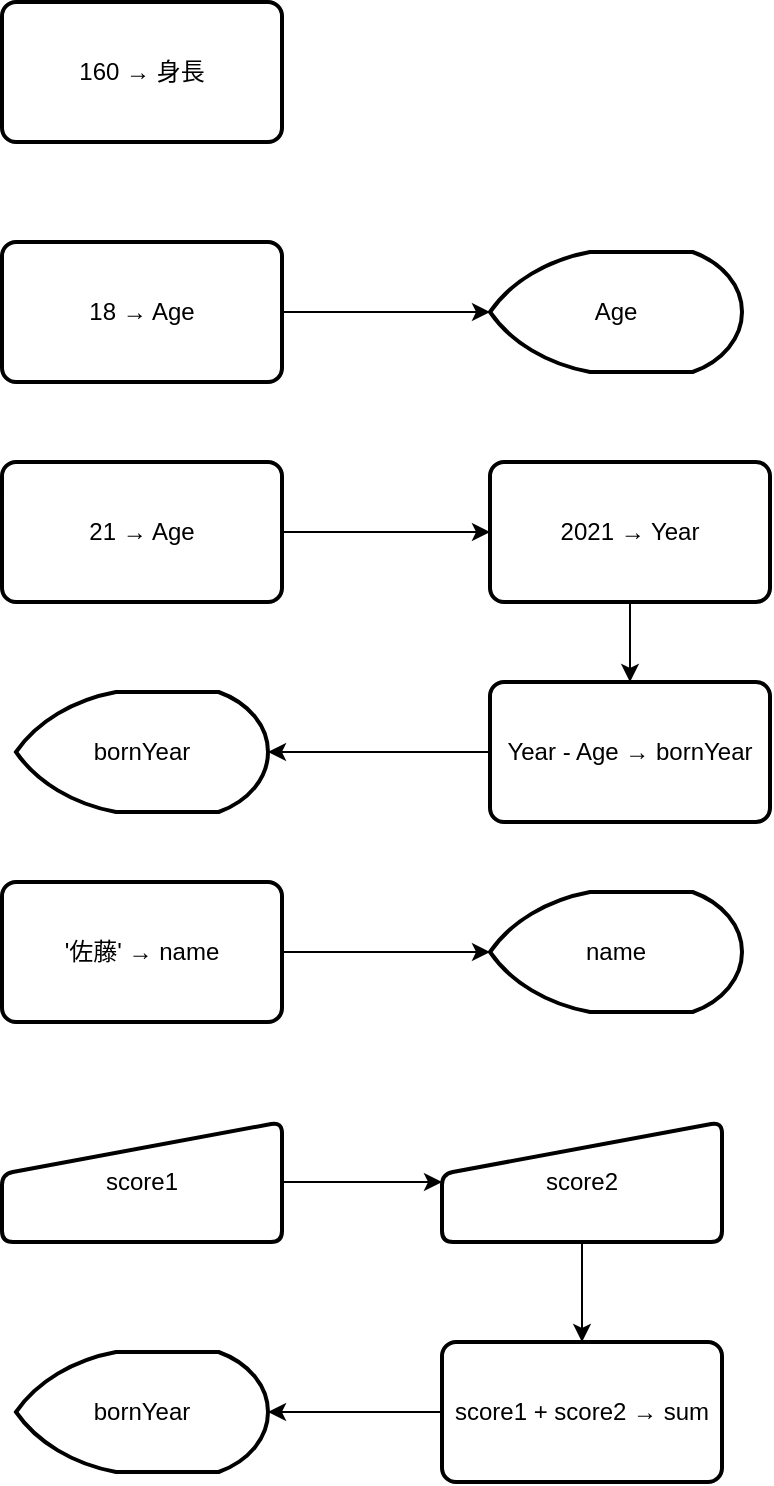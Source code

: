 <mxfile version="14.6.13" type="device"><diagram id="TgTe3VE3TvpL2QEvb-FO" name="第 1 页"><mxGraphModel dx="1024" dy="752" grid="1" gridSize="10" guides="1" tooltips="1" connect="1" arrows="1" fold="1" page="1" pageScale="1" pageWidth="827" pageHeight="1169" math="0" shadow="0"><root><mxCell id="0"/><mxCell id="1" parent="0"/><mxCell id="ZSKJhnJLqH2tdy7tKtj4-1" value="160 → 身長" style="rounded=1;whiteSpace=wrap;html=1;absoluteArcSize=1;arcSize=14;strokeWidth=2;" parent="1" vertex="1"><mxGeometry x="170" y="110" width="140" height="70" as="geometry"/></mxCell><mxCell id="ZSKJhnJLqH2tdy7tKtj4-5" style="edgeStyle=orthogonalEdgeStyle;rounded=0;orthogonalLoop=1;jettySize=auto;html=1;exitX=1;exitY=0.5;exitDx=0;exitDy=0;entryX=0;entryY=0.5;entryDx=0;entryDy=0;entryPerimeter=0;" parent="1" source="ZSKJhnJLqH2tdy7tKtj4-3" target="ZSKJhnJLqH2tdy7tKtj4-4" edge="1"><mxGeometry relative="1" as="geometry"/></mxCell><mxCell id="ZSKJhnJLqH2tdy7tKtj4-3" value="18 → Age" style="rounded=1;whiteSpace=wrap;html=1;absoluteArcSize=1;arcSize=14;strokeWidth=2;" parent="1" vertex="1"><mxGeometry x="170" y="230" width="140" height="70" as="geometry"/></mxCell><mxCell id="ZSKJhnJLqH2tdy7tKtj4-4" value="Age" style="strokeWidth=2;html=1;shape=mxgraph.flowchart.display;whiteSpace=wrap;" parent="1" vertex="1"><mxGeometry x="414" y="235" width="126" height="60" as="geometry"/></mxCell><mxCell id="ZSKJhnJLqH2tdy7tKtj4-12" value="" style="edgeStyle=orthogonalEdgeStyle;rounded=0;orthogonalLoop=1;jettySize=auto;html=1;" parent="1" source="ZSKJhnJLqH2tdy7tKtj4-7" target="ZSKJhnJLqH2tdy7tKtj4-11" edge="1"><mxGeometry relative="1" as="geometry"/></mxCell><mxCell id="ZSKJhnJLqH2tdy7tKtj4-7" value="2021 → Year" style="rounded=1;whiteSpace=wrap;html=1;absoluteArcSize=1;arcSize=14;strokeWidth=2;" parent="1" vertex="1"><mxGeometry x="414" y="340" width="140" height="70" as="geometry"/></mxCell><mxCell id="ZSKJhnJLqH2tdy7tKtj4-8" value="bornYear" style="strokeWidth=2;html=1;shape=mxgraph.flowchart.display;whiteSpace=wrap;" parent="1" vertex="1"><mxGeometry x="177" y="455" width="126" height="60" as="geometry"/></mxCell><mxCell id="ZSKJhnJLqH2tdy7tKtj4-9" style="edgeStyle=orthogonalEdgeStyle;rounded=0;orthogonalLoop=1;jettySize=auto;html=1;exitX=1;exitY=0.5;exitDx=0;exitDy=0;entryX=0;entryY=0.5;entryDx=0;entryDy=0;" parent="1" source="ZSKJhnJLqH2tdy7tKtj4-10" target="ZSKJhnJLqH2tdy7tKtj4-7" edge="1"><mxGeometry relative="1" as="geometry"><mxPoint x="414" y="375" as="targetPoint"/></mxGeometry></mxCell><mxCell id="ZSKJhnJLqH2tdy7tKtj4-10" value="21 → Age" style="rounded=1;whiteSpace=wrap;html=1;absoluteArcSize=1;arcSize=14;strokeWidth=2;" parent="1" vertex="1"><mxGeometry x="170" y="340" width="140" height="70" as="geometry"/></mxCell><mxCell id="ZSKJhnJLqH2tdy7tKtj4-13" style="edgeStyle=orthogonalEdgeStyle;rounded=0;orthogonalLoop=1;jettySize=auto;html=1;exitX=0;exitY=0.5;exitDx=0;exitDy=0;entryX=1;entryY=0.5;entryDx=0;entryDy=0;entryPerimeter=0;" parent="1" source="ZSKJhnJLqH2tdy7tKtj4-11" target="ZSKJhnJLqH2tdy7tKtj4-8" edge="1"><mxGeometry relative="1" as="geometry"/></mxCell><mxCell id="ZSKJhnJLqH2tdy7tKtj4-11" value="Year - Age → bornYear" style="rounded=1;whiteSpace=wrap;html=1;absoluteArcSize=1;arcSize=14;strokeWidth=2;" parent="1" vertex="1"><mxGeometry x="414" y="450" width="140" height="70" as="geometry"/></mxCell><mxCell id="ZSKJhnJLqH2tdy7tKtj4-14" style="edgeStyle=orthogonalEdgeStyle;rounded=0;orthogonalLoop=1;jettySize=auto;html=1;exitX=1;exitY=0.5;exitDx=0;exitDy=0;entryX=0;entryY=0.5;entryDx=0;entryDy=0;entryPerimeter=0;" parent="1" source="ZSKJhnJLqH2tdy7tKtj4-15" target="ZSKJhnJLqH2tdy7tKtj4-16" edge="1"><mxGeometry relative="1" as="geometry"/></mxCell><mxCell id="ZSKJhnJLqH2tdy7tKtj4-15" value="'佐藤' → name" style="rounded=1;whiteSpace=wrap;html=1;absoluteArcSize=1;arcSize=14;strokeWidth=2;" parent="1" vertex="1"><mxGeometry x="170" y="550" width="140" height="70" as="geometry"/></mxCell><mxCell id="ZSKJhnJLqH2tdy7tKtj4-16" value="name" style="strokeWidth=2;html=1;shape=mxgraph.flowchart.display;whiteSpace=wrap;" parent="1" vertex="1"><mxGeometry x="414" y="555" width="126" height="60" as="geometry"/></mxCell><mxCell id="ZSKJhnJLqH2tdy7tKtj4-19" value="" style="edgeStyle=orthogonalEdgeStyle;rounded=0;orthogonalLoop=1;jettySize=auto;html=1;" parent="1" source="ZSKJhnJLqH2tdy7tKtj4-17" target="ZSKJhnJLqH2tdy7tKtj4-18" edge="1"><mxGeometry relative="1" as="geometry"/></mxCell><mxCell id="ZSKJhnJLqH2tdy7tKtj4-17" value="score1" style="html=1;strokeWidth=2;shape=manualInput;whiteSpace=wrap;rounded=1;size=26;arcSize=11;" parent="1" vertex="1"><mxGeometry x="170" y="670" width="140" height="60" as="geometry"/></mxCell><mxCell id="ZSKJhnJLqH2tdy7tKtj4-23" style="edgeStyle=orthogonalEdgeStyle;rounded=0;orthogonalLoop=1;jettySize=auto;html=1;exitX=0.5;exitY=1;exitDx=0;exitDy=0;entryX=0.5;entryY=0;entryDx=0;entryDy=0;" parent="1" source="ZSKJhnJLqH2tdy7tKtj4-18" target="ZSKJhnJLqH2tdy7tKtj4-22" edge="1"><mxGeometry relative="1" as="geometry"/></mxCell><mxCell id="ZSKJhnJLqH2tdy7tKtj4-18" value="score2" style="html=1;strokeWidth=2;shape=manualInput;whiteSpace=wrap;rounded=1;size=26;arcSize=11;" parent="1" vertex="1"><mxGeometry x="390" y="670" width="140" height="60" as="geometry"/></mxCell><mxCell id="ZSKJhnJLqH2tdy7tKtj4-25" style="edgeStyle=orthogonalEdgeStyle;rounded=0;orthogonalLoop=1;jettySize=auto;html=1;exitX=0;exitY=0.5;exitDx=0;exitDy=0;entryX=1;entryY=0.5;entryDx=0;entryDy=0;entryPerimeter=0;" parent="1" source="ZSKJhnJLqH2tdy7tKtj4-22" target="ZSKJhnJLqH2tdy7tKtj4-24" edge="1"><mxGeometry relative="1" as="geometry"/></mxCell><mxCell id="ZSKJhnJLqH2tdy7tKtj4-22" value="score1 + score2 → sum" style="rounded=1;whiteSpace=wrap;html=1;absoluteArcSize=1;arcSize=14;strokeWidth=2;" parent="1" vertex="1"><mxGeometry x="390" y="780" width="140" height="70" as="geometry"/></mxCell><mxCell id="ZSKJhnJLqH2tdy7tKtj4-24" value="bornYear" style="strokeWidth=2;html=1;shape=mxgraph.flowchart.display;whiteSpace=wrap;" parent="1" vertex="1"><mxGeometry x="177" y="785" width="126" height="60" as="geometry"/></mxCell></root></mxGraphModel></diagram></mxfile>
